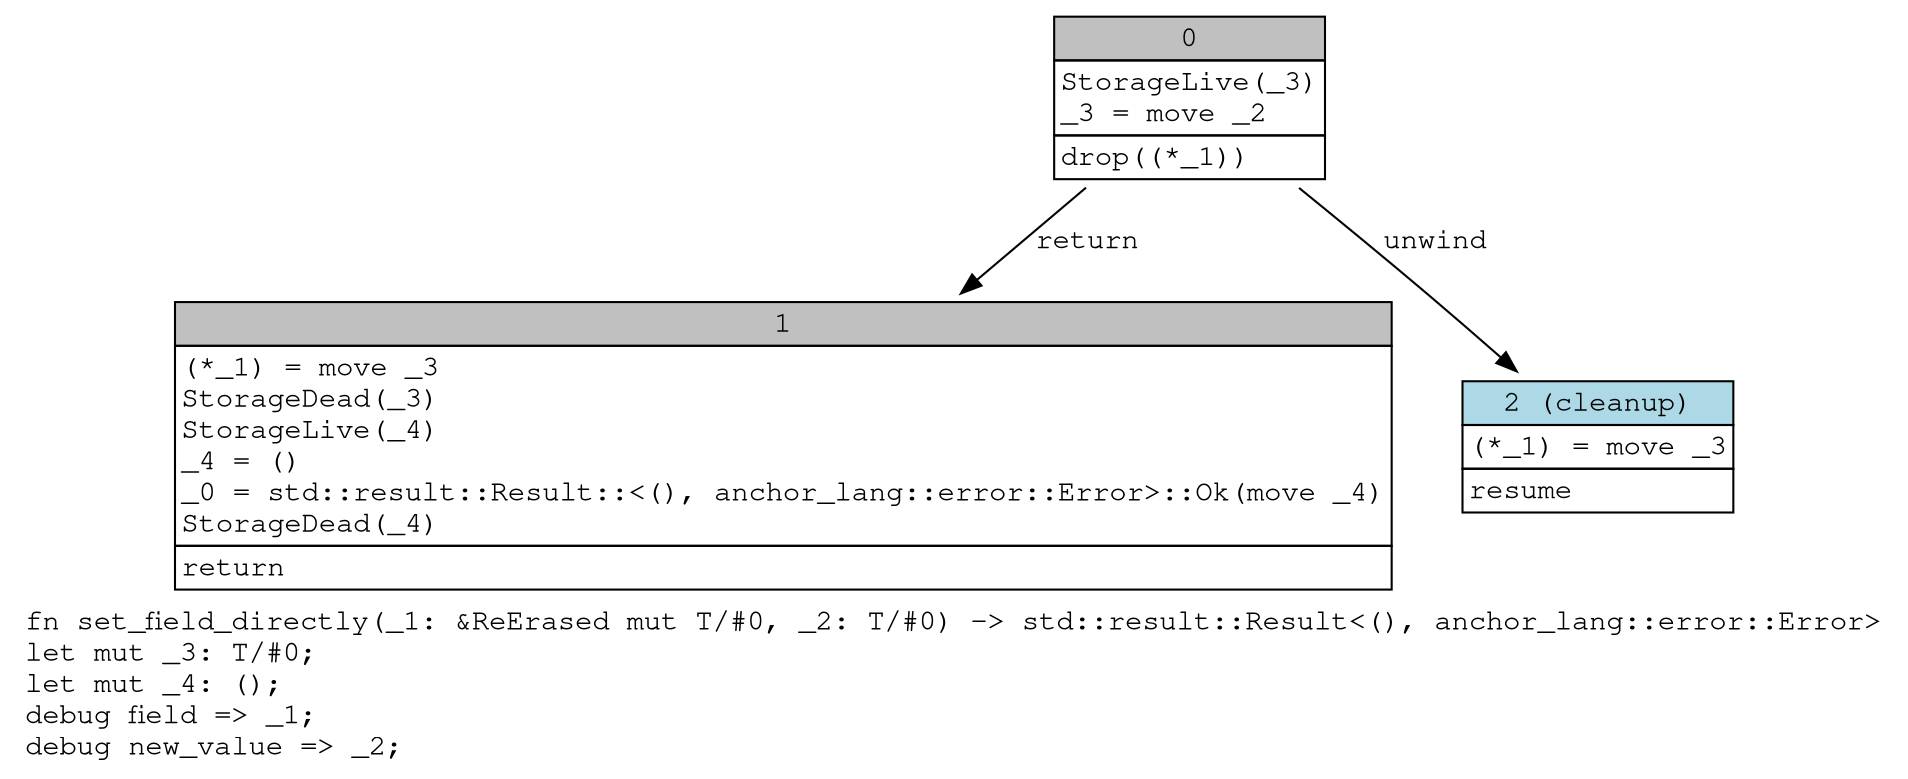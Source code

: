 digraph Mir_0_1057 {
    graph [fontname="Courier, monospace"];
    node [fontname="Courier, monospace"];
    edge [fontname="Courier, monospace"];
    label=<fn set_field_directly(_1: &amp;ReErased mut T/#0, _2: T/#0) -&gt; std::result::Result&lt;(), anchor_lang::error::Error&gt;<br align="left"/>let mut _3: T/#0;<br align="left"/>let mut _4: ();<br align="left"/>debug field =&gt; _1;<br align="left"/>debug new_value =&gt; _2;<br align="left"/>>;
    bb0__0_1057 [shape="none", label=<<table border="0" cellborder="1" cellspacing="0"><tr><td bgcolor="gray" align="center" colspan="1">0</td></tr><tr><td align="left" balign="left">StorageLive(_3)<br/>_3 = move _2<br/></td></tr><tr><td align="left">drop((*_1))</td></tr></table>>];
    bb1__0_1057 [shape="none", label=<<table border="0" cellborder="1" cellspacing="0"><tr><td bgcolor="gray" align="center" colspan="1">1</td></tr><tr><td align="left" balign="left">(*_1) = move _3<br/>StorageDead(_3)<br/>StorageLive(_4)<br/>_4 = ()<br/>_0 = std::result::Result::&lt;(), anchor_lang::error::Error&gt;::Ok(move _4)<br/>StorageDead(_4)<br/></td></tr><tr><td align="left">return</td></tr></table>>];
    bb2__0_1057 [shape="none", label=<<table border="0" cellborder="1" cellspacing="0"><tr><td bgcolor="lightblue" align="center" colspan="1">2 (cleanup)</td></tr><tr><td align="left" balign="left">(*_1) = move _3<br/></td></tr><tr><td align="left">resume</td></tr></table>>];
    bb0__0_1057 -> bb1__0_1057 [label="return"];
    bb0__0_1057 -> bb2__0_1057 [label="unwind"];
}
